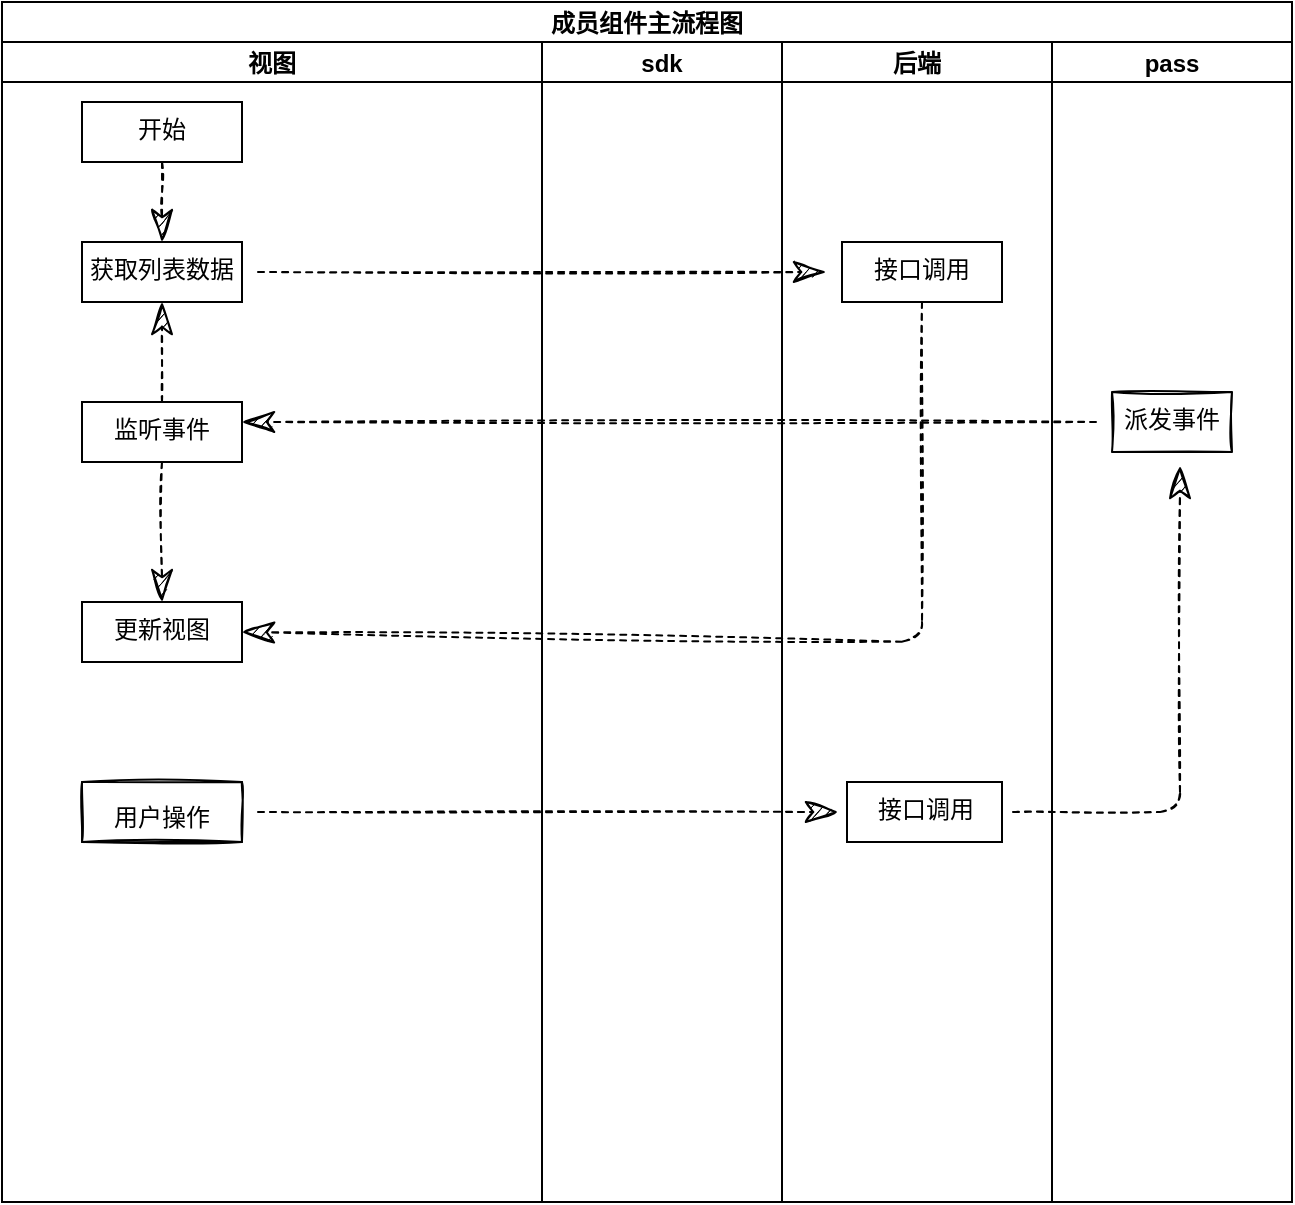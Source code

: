 <mxfile>
    <diagram id="QSWu9Wnhy0qAhUBLh6C_" name="第 1 页">
        <mxGraphModel dx="1538" dy="2064" grid="1" gridSize="10" guides="1" tooltips="1" connect="1" arrows="1" fold="1" page="1" pageScale="1" pageWidth="827" pageHeight="1169" math="0" shadow="0">
            <root>
                <mxCell id="0"/>
                <mxCell id="1" parent="0"/>
                <mxCell id="10" value="成员组件主流程图" style="swimlane;childLayout=stackLayout;resizeParent=1;resizeParentMax=0;startSize=20;shadow=0;rounded=0;" parent="1" vertex="1">
                    <mxGeometry x="120" y="-120" width="645" height="600" as="geometry"/>
                </mxCell>
                <mxCell id="11" value="视图" style="swimlane;startSize=20;" parent="10" vertex="1">
                    <mxGeometry y="20" width="270" height="580" as="geometry"/>
                </mxCell>
                <mxCell id="72" value="&lt;font style=&quot;font-size: 12px&quot;&gt;用户操作&lt;/font&gt;" style="rounded=0;whiteSpace=wrap;html=1;sketch=1;hachureGap=4;fontFamily=Architects Daughter;fontSource=https%3A%2F%2Ffonts.googleapis.com%2Fcss%3Ffamily%3DArchitects%2BDaughter;fontSize=20;" vertex="1" parent="11">
                    <mxGeometry x="40" y="370" width="80" height="30" as="geometry"/>
                </mxCell>
                <mxCell id="100" value="获取列表数据" style="rounded=0;whiteSpace=wrap;html=1;shadow=0;sketch=0;hachureGap=4;fontFamily=Architects Daughter;fontSource=https%3A%2F%2Ffonts.googleapis.com%2Fcss%3Ffamily%3DArchitects%2BDaughter;fontSize=12;strokeColor=default;fillColor=none;" vertex="1" parent="11">
                    <mxGeometry x="40" y="100" width="80" height="30" as="geometry"/>
                </mxCell>
                <mxCell id="104" value="视图" style="swimlane;startSize=20;" vertex="1" parent="11">
                    <mxGeometry width="270" height="580" as="geometry"/>
                </mxCell>
                <mxCell id="107" value="&lt;font style=&quot;font-size: 12px&quot;&gt;用户操作&lt;/font&gt;" style="rounded=0;whiteSpace=wrap;html=1;sketch=1;hachureGap=4;fontFamily=Architects Daughter;fontSource=https%3A%2F%2Ffonts.googleapis.com%2Fcss%3Ffamily%3DArchitects%2BDaughter;fontSize=20;" vertex="1" parent="104">
                    <mxGeometry x="40" y="370" width="80" height="30" as="geometry"/>
                </mxCell>
                <mxCell id="109" value="" style="rounded=0;whiteSpace=wrap;html=1;shadow=0;sketch=0;hachureGap=4;fontFamily=Architects Daughter;fontSource=https%3A%2F%2Ffonts.googleapis.com%2Fcss%3Ffamily%3DArchitects%2BDaughter;fontSize=12;strokeColor=default;fillColor=none;" vertex="1" parent="104">
                    <mxGeometry x="40" y="100" width="80" height="30" as="geometry"/>
                </mxCell>
                <mxCell id="120" style="edgeStyle=none;sketch=1;hachureGap=4;orthogonalLoop=1;jettySize=auto;html=1;exitX=0.5;exitY=1;exitDx=0;exitDy=0;entryX=0.5;entryY=0;entryDx=0;entryDy=0;dashed=1;fontFamily=Architects Daughter;fontSource=https%3A%2F%2Ffonts.googleapis.com%2Fcss%3Ffamily%3DArchitects%2BDaughter;fontSize=12;endArrow=classicThin;endFill=1;startSize=14;endSize=14;sourcePerimeterSpacing=8;targetPerimeterSpacing=8;" edge="1" parent="104" source="117" target="118">
                    <mxGeometry relative="1" as="geometry"/>
                </mxCell>
                <mxCell id="139" style="edgeStyle=none;sketch=1;hachureGap=4;orthogonalLoop=1;jettySize=auto;html=1;exitX=0.5;exitY=0;exitDx=0;exitDy=0;entryX=0.5;entryY=1;entryDx=0;entryDy=0;dashed=1;fontFamily=Architects Daughter;fontSource=https%3A%2F%2Ffonts.googleapis.com%2Fcss%3Ffamily%3DArchitects%2BDaughter;fontSize=12;endArrow=classicThin;endFill=1;startSize=14;endSize=14;sourcePerimeterSpacing=8;targetPerimeterSpacing=8;" edge="1" parent="104" source="117" target="109">
                    <mxGeometry relative="1" as="geometry"/>
                </mxCell>
                <mxCell id="117" value="监听事件" style="rounded=0;whiteSpace=wrap;html=1;shadow=0;sketch=0;hachureGap=4;fontFamily=Architects Daughter;fontSource=https%3A%2F%2Ffonts.googleapis.com%2Fcss%3Ffamily%3DArchitects%2BDaughter;fontSize=12;strokeColor=default;fillColor=none;" vertex="1" parent="104">
                    <mxGeometry x="40" y="180" width="80" height="30" as="geometry"/>
                </mxCell>
                <mxCell id="118" value="更新视图" style="rounded=0;whiteSpace=wrap;html=1;shadow=0;sketch=0;hachureGap=4;fontFamily=Architects Daughter;fontSource=https%3A%2F%2Ffonts.googleapis.com%2Fcss%3Ffamily%3DArchitects%2BDaughter;fontSize=12;strokeColor=default;fillColor=none;" vertex="1" parent="104">
                    <mxGeometry x="40" y="280" width="80" height="30" as="geometry"/>
                </mxCell>
                <mxCell id="131" style="edgeStyle=none;sketch=1;hachureGap=4;orthogonalLoop=1;jettySize=auto;html=1;exitX=0.5;exitY=1;exitDx=0;exitDy=0;entryX=0.5;entryY=0;entryDx=0;entryDy=0;dashed=1;fontFamily=Architects Daughter;fontSource=https%3A%2F%2Ffonts.googleapis.com%2Fcss%3Ffamily%3DArchitects%2BDaughter;fontSize=12;endArrow=classicThin;endFill=1;startSize=14;endSize=14;sourcePerimeterSpacing=8;targetPerimeterSpacing=8;" edge="1" parent="104" source="130" target="109">
                    <mxGeometry relative="1" as="geometry"/>
                </mxCell>
                <mxCell id="130" value="开始" style="rounded=0;whiteSpace=wrap;html=1;shadow=0;sketch=0;hachureGap=4;fontFamily=Architects Daughter;fontSource=https%3A%2F%2Ffonts.googleapis.com%2Fcss%3Ffamily%3DArchitects%2BDaughter;fontSize=12;strokeColor=default;fillColor=none;" vertex="1" parent="104">
                    <mxGeometry x="40" y="30" width="80" height="30" as="geometry"/>
                </mxCell>
                <mxCell id="66" value="sdk" style="swimlane;startSize=20;" parent="10" vertex="1">
                    <mxGeometry x="270" y="20" width="120" height="580" as="geometry">
                        <mxRectangle x="270" y="20" width="30" height="580" as="alternateBounds"/>
                    </mxGeometry>
                </mxCell>
                <mxCell id="12" value="后端" style="swimlane;startSize=20;" parent="10" vertex="1">
                    <mxGeometry x="390" y="20" width="135" height="580" as="geometry"/>
                </mxCell>
                <mxCell id="112" value="接口调用" style="whiteSpace=wrap;html=1;rounded=0;shadow=0;sketch=0;hachureGap=4;fontFamily=Architects Daughter;fontSource=https%3A%2F%2Ffonts.googleapis.com%2Fcss%3Ffamily%3DArchitects%2BDaughter;fontSize=12;strokeColor=default;fillColor=none;" vertex="1" parent="12">
                    <mxGeometry x="32.5" y="370" width="77.5" height="30" as="geometry"/>
                </mxCell>
                <mxCell id="135" value="接口调用" style="rounded=0;whiteSpace=wrap;html=1;shadow=0;sketch=0;hachureGap=4;fontFamily=Architects Daughter;fontSource=https%3A%2F%2Ffonts.googleapis.com%2Fcss%3Ffamily%3DArchitects%2BDaughter;fontSize=12;strokeColor=default;fillColor=none;" vertex="1" parent="12">
                    <mxGeometry x="30" y="100" width="80" height="30" as="geometry"/>
                </mxCell>
                <mxCell id="13" value="pass" style="swimlane;startSize=20;" parent="10" vertex="1">
                    <mxGeometry x="525" y="20" width="120" height="580" as="geometry"/>
                </mxCell>
                <mxCell id="89" value="派发事件" style="whiteSpace=wrap;html=1;rounded=0;shadow=0;sketch=1;hachureGap=4;fontFamily=Architects Daughter;fontSource=https%3A%2F%2Ffonts.googleapis.com%2Fcss%3Ffamily%3DArchitects%2BDaughter;fontSize=12;" vertex="1" parent="13">
                    <mxGeometry x="30" y="175" width="60" height="30" as="geometry"/>
                </mxCell>
                <mxCell id="94" style="edgeStyle=none;sketch=1;hachureGap=4;orthogonalLoop=1;jettySize=auto;html=1;dashed=1;fontFamily=Architects Daughter;fontSource=https%3A%2F%2Ffonts.googleapis.com%2Fcss%3Ffamily%3DArchitects%2BDaughter;fontSize=12;endArrow=classicThin;endFill=1;startSize=14;endSize=14;sourcePerimeterSpacing=8;targetPerimeterSpacing=8;" edge="1" parent="10" source="72">
                    <mxGeometry relative="1" as="geometry">
                        <mxPoint x="418" y="405" as="targetPoint"/>
                    </mxGeometry>
                </mxCell>
                <mxCell id="96" style="edgeStyle=none;sketch=1;hachureGap=4;orthogonalLoop=1;jettySize=auto;html=1;dashed=1;fontFamily=Architects Daughter;fontSource=https%3A%2F%2Ffonts.googleapis.com%2Fcss%3Ffamily%3DArchitects%2BDaughter;fontSize=12;endArrow=classicThin;endFill=1;startSize=14;endSize=14;sourcePerimeterSpacing=8;targetPerimeterSpacing=8;entryX=0.567;entryY=1.233;entryDx=0;entryDy=0;entryPerimeter=0;" edge="1" parent="10" target="89">
                    <mxGeometry relative="1" as="geometry">
                        <mxPoint x="505.5" y="405" as="sourcePoint"/>
                        <mxPoint x="542" y="405" as="targetPoint"/>
                        <Array as="points">
                            <mxPoint x="589" y="405"/>
                        </Array>
                    </mxGeometry>
                </mxCell>
                <mxCell id="98" style="edgeStyle=none;sketch=1;hachureGap=4;orthogonalLoop=1;jettySize=auto;html=1;dashed=1;fontFamily=Architects Daughter;fontSource=https%3A%2F%2Ffonts.googleapis.com%2Fcss%3Ffamily%3DArchitects%2BDaughter;fontSize=12;endArrow=classicThin;endFill=1;startSize=14;endSize=14;sourcePerimeterSpacing=8;targetPerimeterSpacing=8;" edge="1" parent="10" source="89">
                    <mxGeometry relative="1" as="geometry">
                        <mxPoint x="120" y="210" as="targetPoint"/>
                    </mxGeometry>
                </mxCell>
                <mxCell id="136" style="edgeStyle=none;sketch=1;hachureGap=4;orthogonalLoop=1;jettySize=auto;html=1;dashed=1;fontFamily=Architects Daughter;fontSource=https%3A%2F%2Ffonts.googleapis.com%2Fcss%3Ffamily%3DArchitects%2BDaughter;fontSize=12;endArrow=classicThin;endFill=1;startSize=14;endSize=14;sourcePerimeterSpacing=8;targetPerimeterSpacing=8;" edge="1" parent="10" source="109" target="135">
                    <mxGeometry relative="1" as="geometry"/>
                </mxCell>
                <mxCell id="137" style="edgeStyle=none;sketch=1;hachureGap=4;orthogonalLoop=1;jettySize=auto;html=1;exitX=0.5;exitY=1;exitDx=0;exitDy=0;entryX=1;entryY=0.5;entryDx=0;entryDy=0;dashed=1;fontFamily=Architects Daughter;fontSource=https%3A%2F%2Ffonts.googleapis.com%2Fcss%3Ffamily%3DArchitects%2BDaughter;fontSize=12;endArrow=classicThin;endFill=1;startSize=14;endSize=14;sourcePerimeterSpacing=8;targetPerimeterSpacing=8;" edge="1" parent="10" source="135" target="118">
                    <mxGeometry relative="1" as="geometry">
                        <Array as="points">
                            <mxPoint x="460" y="320"/>
                        </Array>
                    </mxGeometry>
                </mxCell>
            </root>
        </mxGraphModel>
    </diagram>
</mxfile>